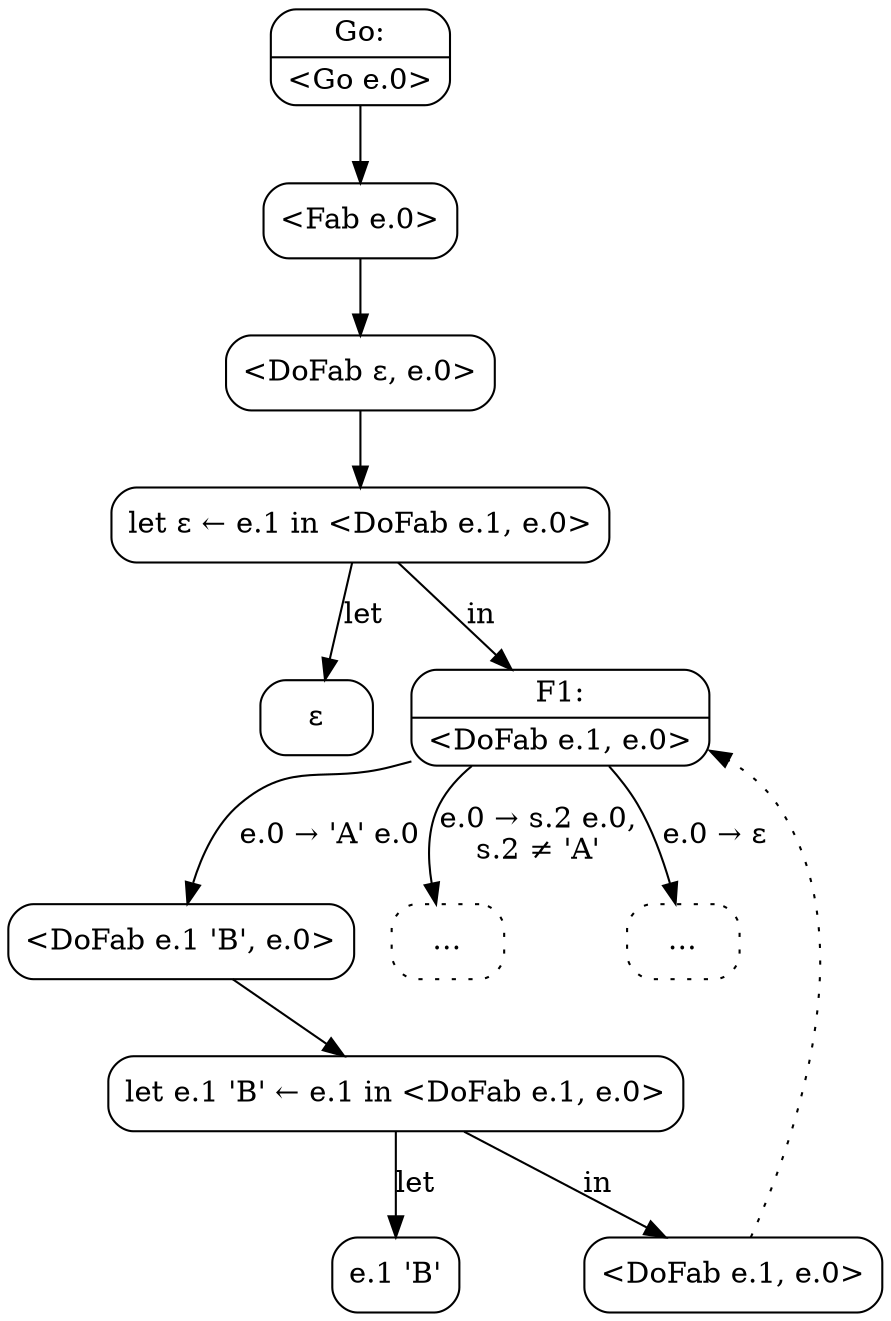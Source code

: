 digraph {
  node [shape=box, style=rounded];

  C0 [shape=record, label="{Go:|\<Go e.0\>}"];
  C1 [label="<Fab e.0>"];
  C0 -> C1;
  C2 [label="<DoFab ε, e.0>"];
  C1 -> C2;
  C3 [label="let ε ← e.1 in <DoFab e.1, e.0>"];
  C2 -> C3;
  C4 [label="ε"];
  C3 -> C4 [label="let"];
  C5 [shape=record, label="{F1:|\<DoFab e.1, e.0\>}"];
  C3 -> C5 [label="in"];
  C6 [label="<DoFab e.1 'B', e.0>"];
  C5 -> C6 [label="e.0 → 'A' e.0"];
  C7 [label="…", style="rounded,dotted"];
  C5 -> C7 [label="e.0 → s.2 e.0,\ns.2 ≠ 'A'"];
  C8 [label="…", style="rounded,dotted"];
  C5 -> C8 [label="e.0 → ε"];
  C9 [label="let e.1 'B' ← e.1 in <DoFab e.1, e.0>"];
  C6 -> C9;
  C10 [label="e.1 'B'"];
  C9 -> C10 [label="let"];
  C11 [label="<DoFab e.1, e.0>"];
  C9 -> C11 [label="in"];
  C11 -> C5 [style="dotted"];
}

